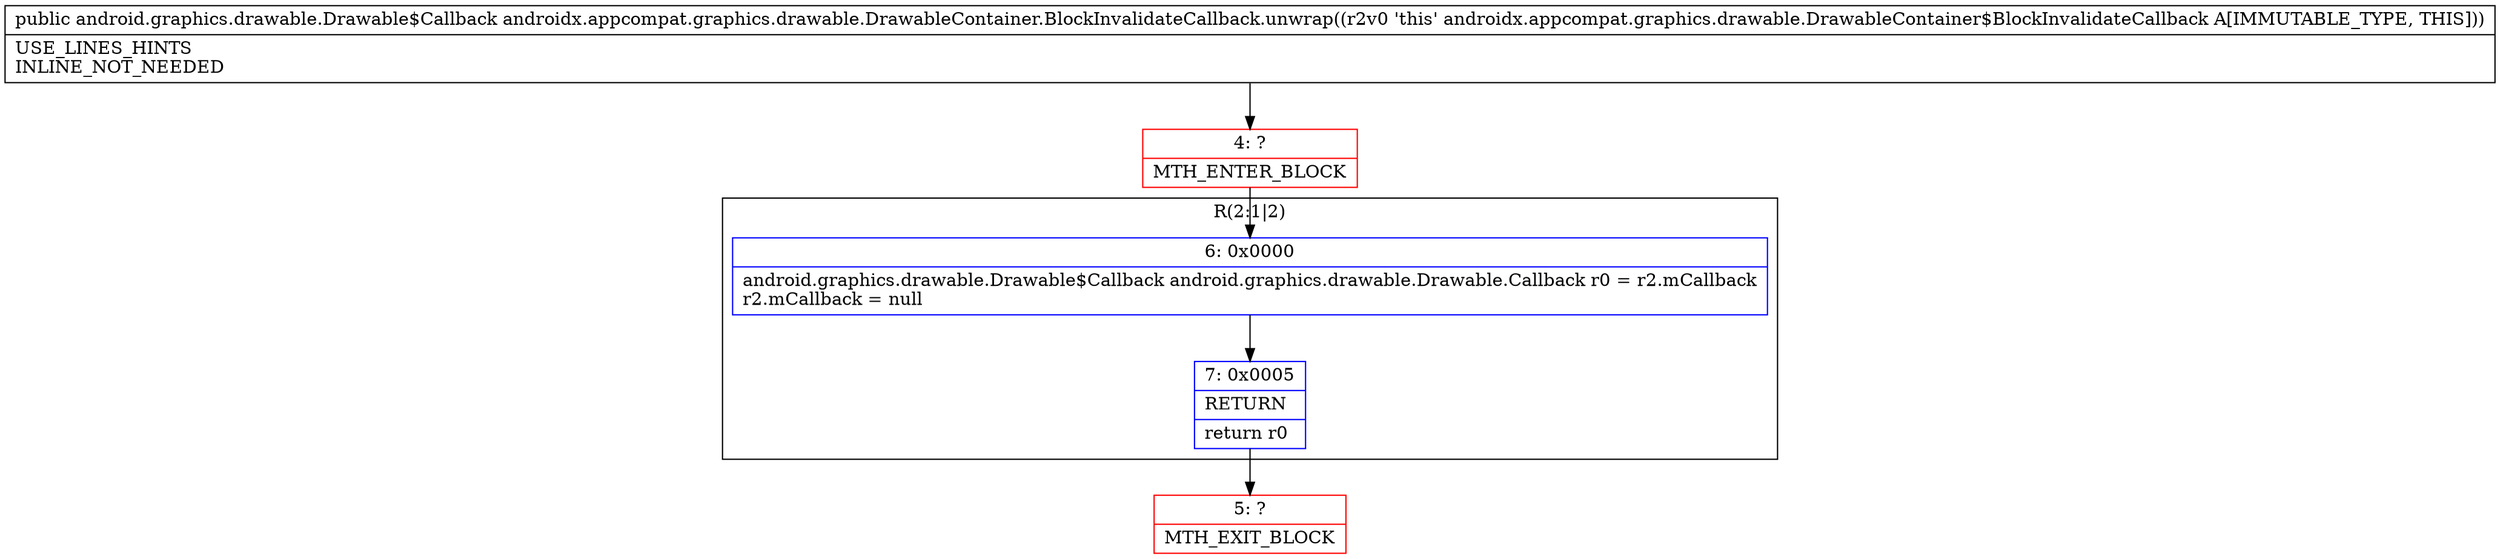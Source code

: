 digraph "CFG forandroidx.appcompat.graphics.drawable.DrawableContainer.BlockInvalidateCallback.unwrap()Landroid\/graphics\/drawable\/Drawable$Callback;" {
subgraph cluster_Region_685492585 {
label = "R(2:1|2)";
node [shape=record,color=blue];
Node_6 [shape=record,label="{6\:\ 0x0000|android.graphics.drawable.Drawable$Callback android.graphics.drawable.Drawable.Callback r0 = r2.mCallback\lr2.mCallback = null\l}"];
Node_7 [shape=record,label="{7\:\ 0x0005|RETURN\l|return r0\l}"];
}
Node_4 [shape=record,color=red,label="{4\:\ ?|MTH_ENTER_BLOCK\l}"];
Node_5 [shape=record,color=red,label="{5\:\ ?|MTH_EXIT_BLOCK\l}"];
MethodNode[shape=record,label="{public android.graphics.drawable.Drawable$Callback androidx.appcompat.graphics.drawable.DrawableContainer.BlockInvalidateCallback.unwrap((r2v0 'this' androidx.appcompat.graphics.drawable.DrawableContainer$BlockInvalidateCallback A[IMMUTABLE_TYPE, THIS]))  | USE_LINES_HINTS\lINLINE_NOT_NEEDED\l}"];
MethodNode -> Node_4;Node_6 -> Node_7;
Node_7 -> Node_5;
Node_4 -> Node_6;
}

